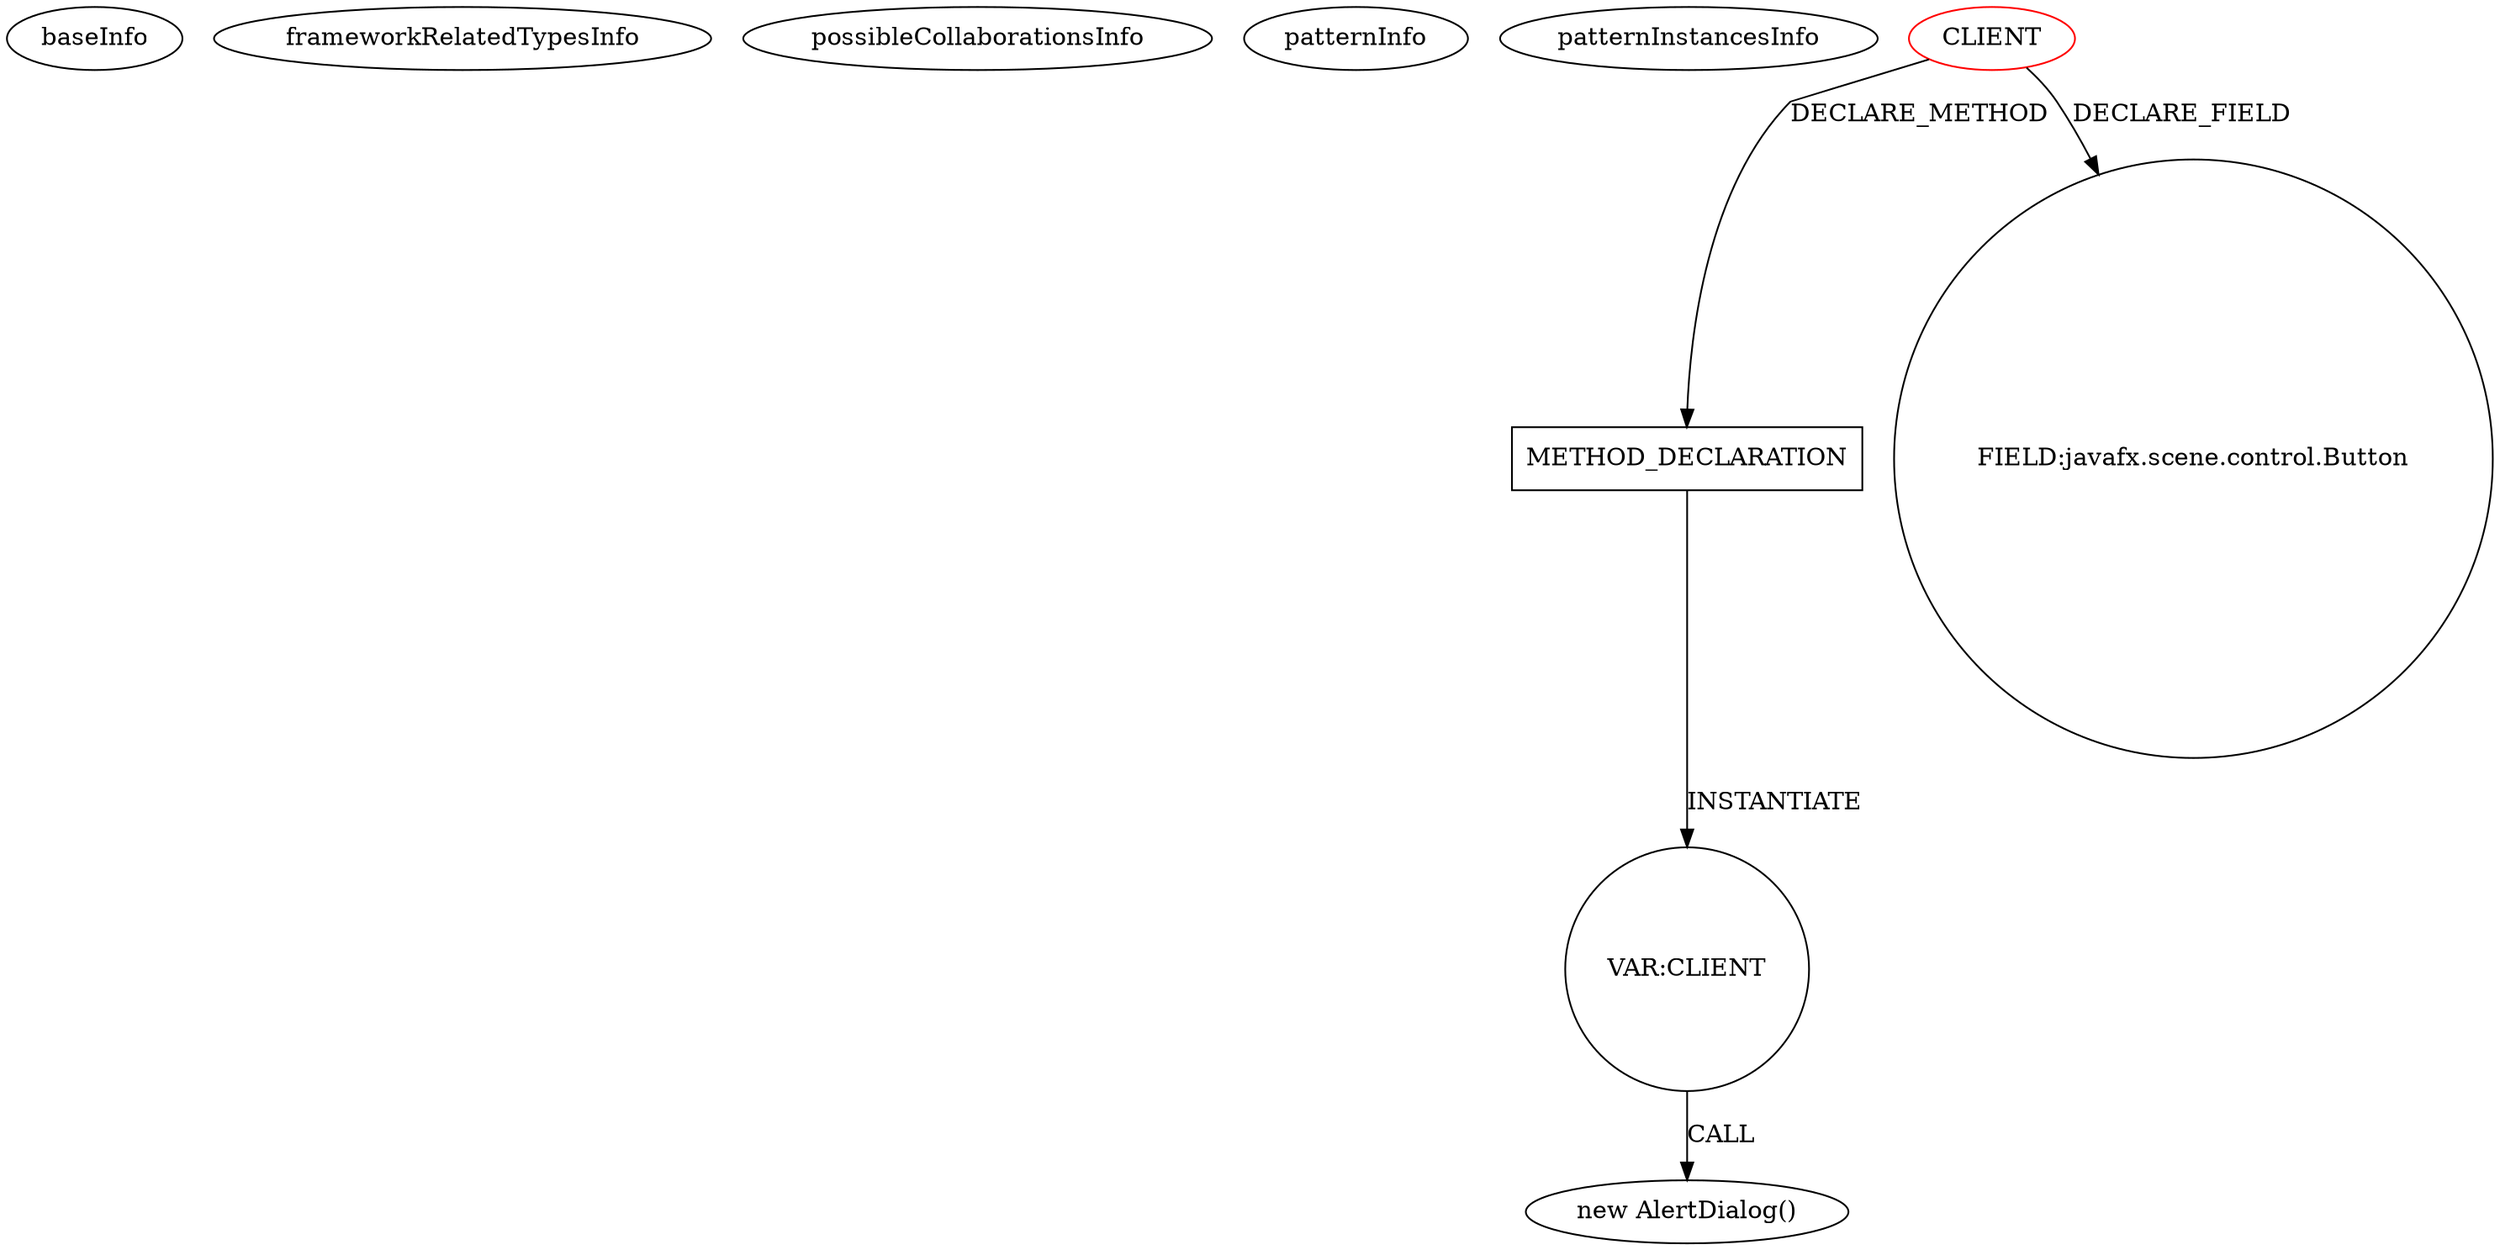 digraph {
baseInfo[graphId=3931,category="pattern",isAnonymous=false,possibleRelation=false]
frameworkRelatedTypesInfo[]
possibleCollaborationsInfo[]
patternInfo[frequency=2.0,patternRootClient=0]
patternInstancesInfo[0="demibenari-cd-catalog~/demibenari-cd-catalog/cd-catalog-master/src/cd/catalog/EditCDFormController.java~EditCDFormController~2395",1="demibenari-cd-catalog~/demibenari-cd-catalog/cd-catalog-master/src/cd/catalog/MainFormController.java~MainFormController~2392"]
67[label="new AlertDialog()",vertexType="CONSTRUCTOR_CALL",isFrameworkType=false]
68[label="VAR:CLIENT",vertexType="VARIABLE_EXPRESION",isFrameworkType=false,shape=circle]
56[label="METHOD_DECLARATION",vertexType="CLIENT_METHOD_DECLARATION",isFrameworkType=false,shape=box]
0[label="CLIENT",vertexType="ROOT_CLIENT_CLASS_DECLARATION",isFrameworkType=false,color=red]
6[label="FIELD:javafx.scene.control.Button",vertexType="FIELD_DECLARATION",isFrameworkType=false,shape=circle]
68->67[label="CALL"]
0->56[label="DECLARE_METHOD"]
0->6[label="DECLARE_FIELD"]
56->68[label="INSTANTIATE"]
}
